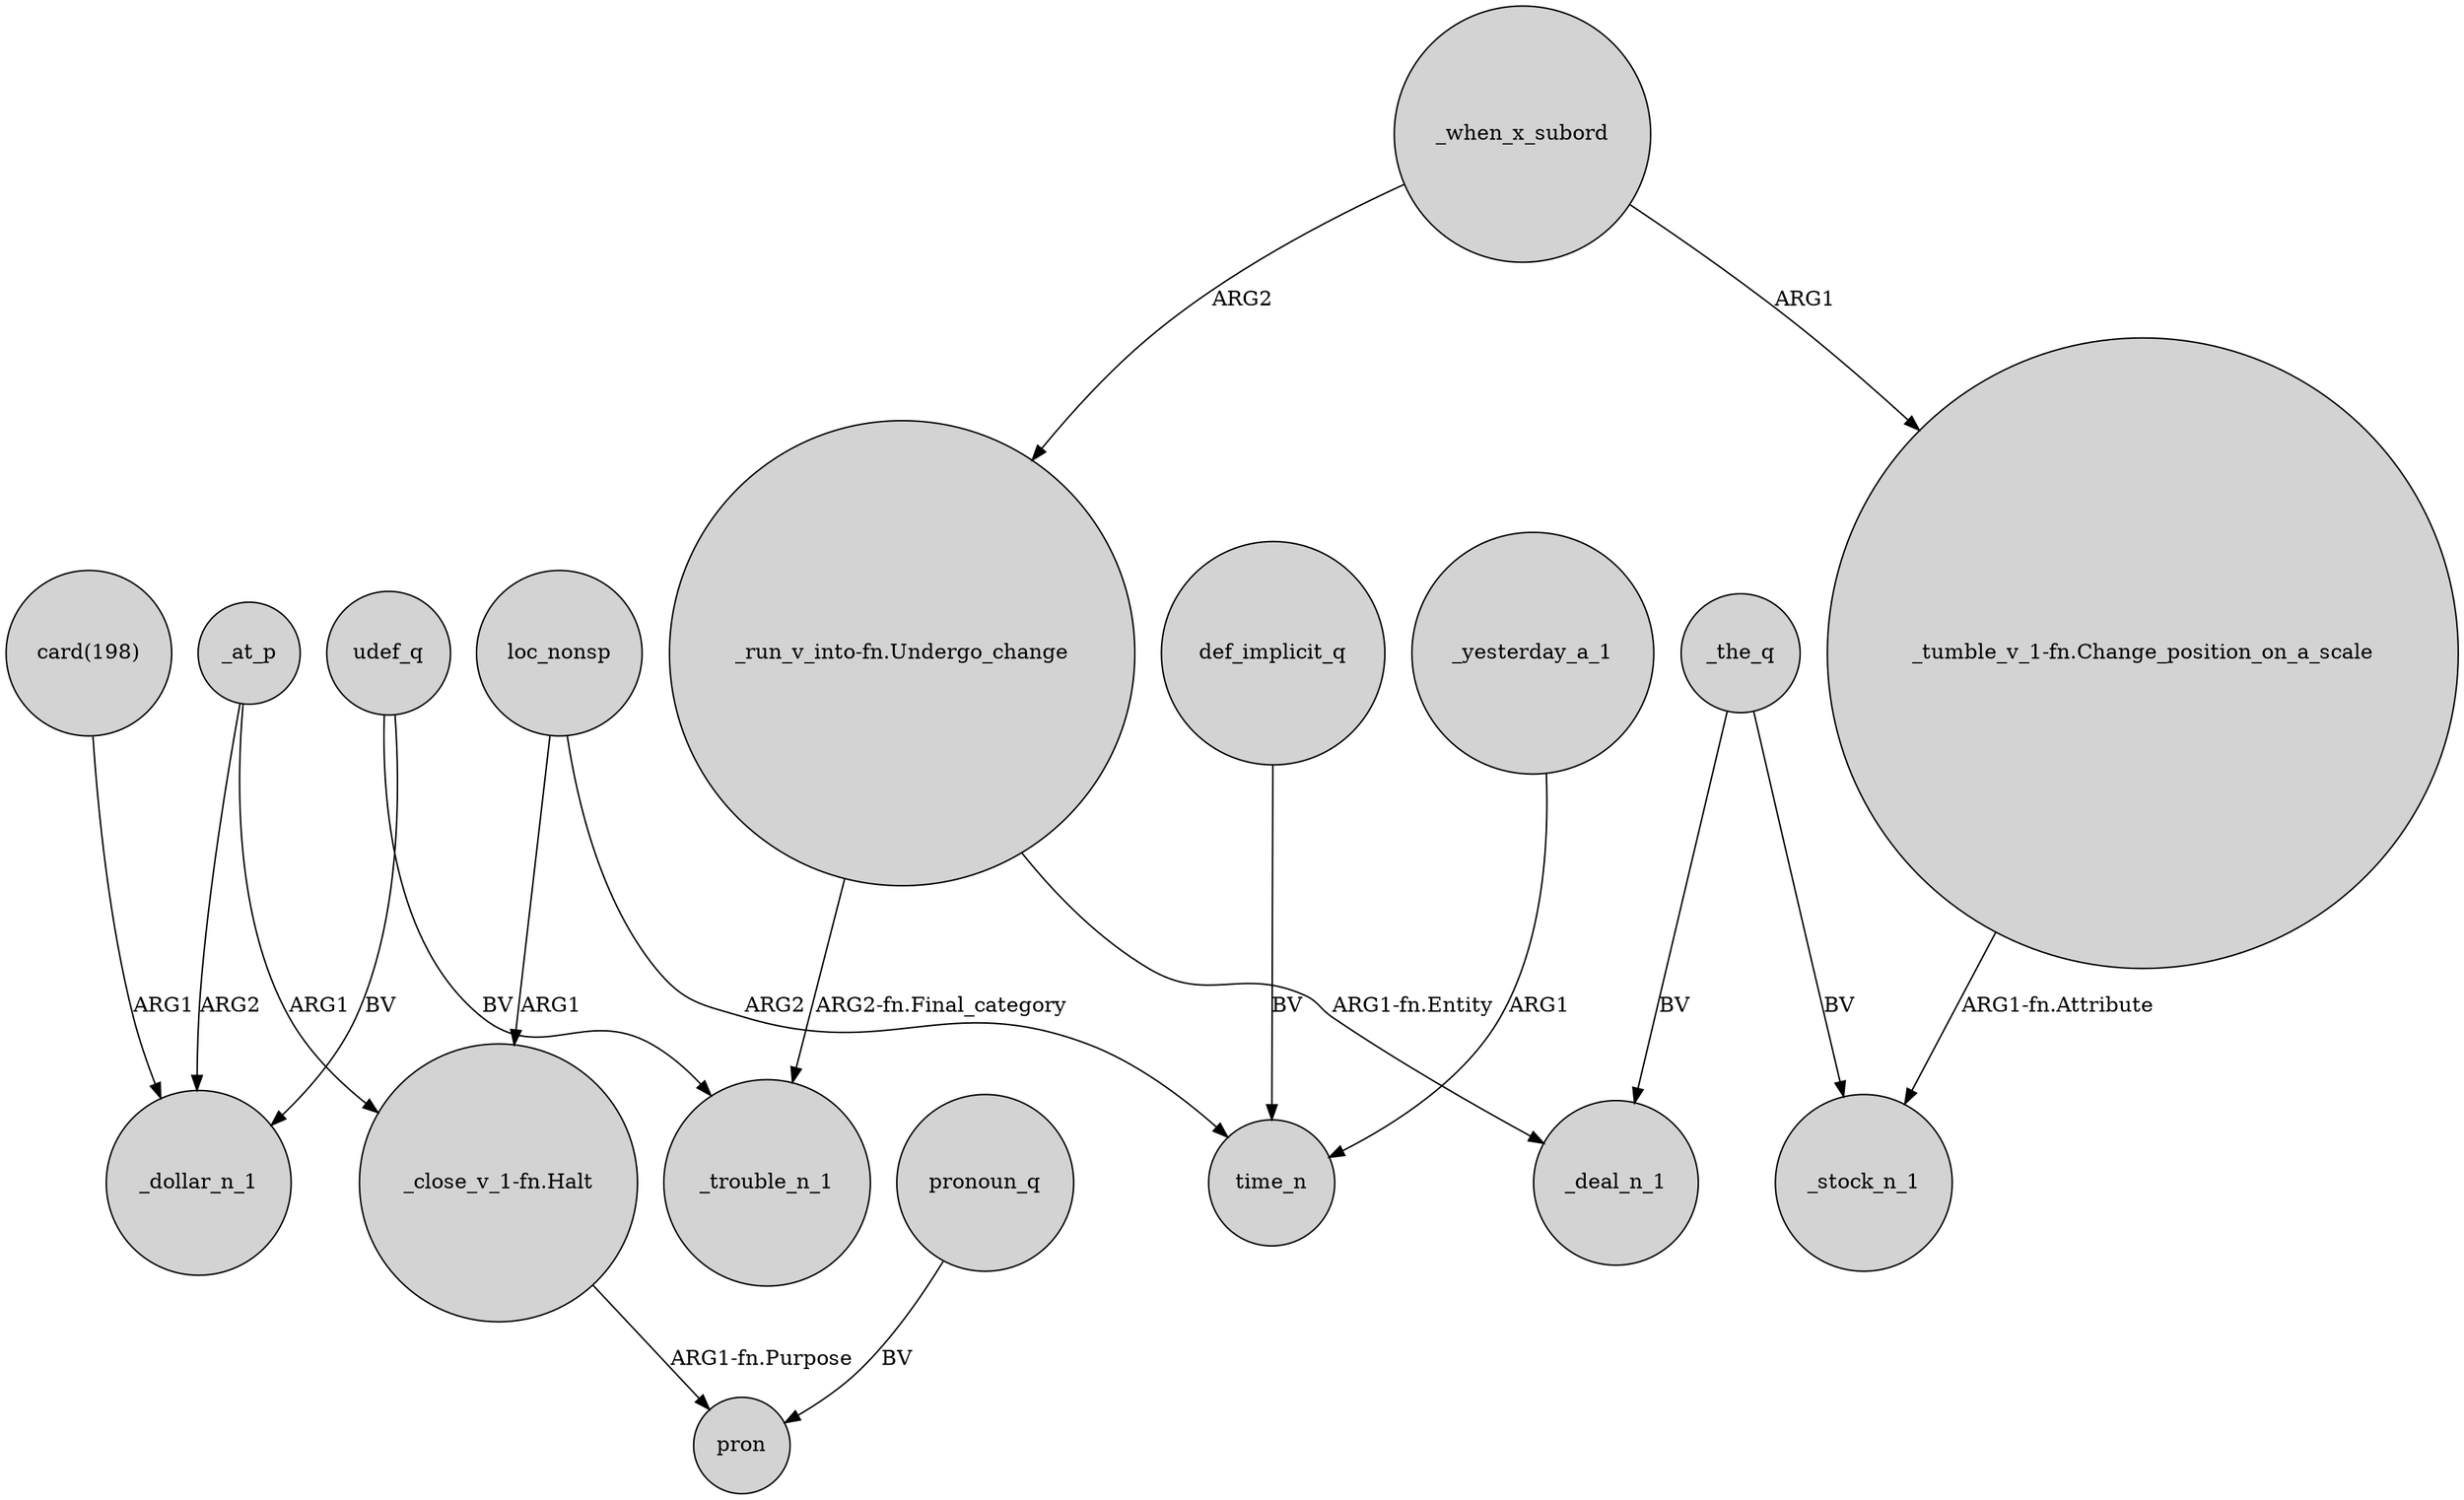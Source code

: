 digraph {
	node [shape=circle style=filled]
	"_run_v_into-fn.Undergo_change" -> _trouble_n_1 [label="ARG2-fn.Final_category"]
	_yesterday_a_1 -> time_n [label=ARG1]
	udef_q -> _trouble_n_1 [label=BV]
	loc_nonsp -> "_close_v_1-fn.Halt" [label=ARG1]
	"_run_v_into-fn.Undergo_change" -> _deal_n_1 [label="ARG1-fn.Entity"]
	loc_nonsp -> time_n [label=ARG2]
	_at_p -> "_close_v_1-fn.Halt" [label=ARG1]
	"_close_v_1-fn.Halt" -> pron [label="ARG1-fn.Purpose"]
	"card(198)" -> _dollar_n_1 [label=ARG1]
	_the_q -> _deal_n_1 [label=BV]
	udef_q -> _dollar_n_1 [label=BV]
	"_tumble_v_1-fn.Change_position_on_a_scale" -> _stock_n_1 [label="ARG1-fn.Attribute"]
	_when_x_subord -> "_tumble_v_1-fn.Change_position_on_a_scale" [label=ARG1]
	_when_x_subord -> "_run_v_into-fn.Undergo_change" [label=ARG2]
	pronoun_q -> pron [label=BV]
	def_implicit_q -> time_n [label=BV]
	_the_q -> _stock_n_1 [label=BV]
	_at_p -> _dollar_n_1 [label=ARG2]
}
